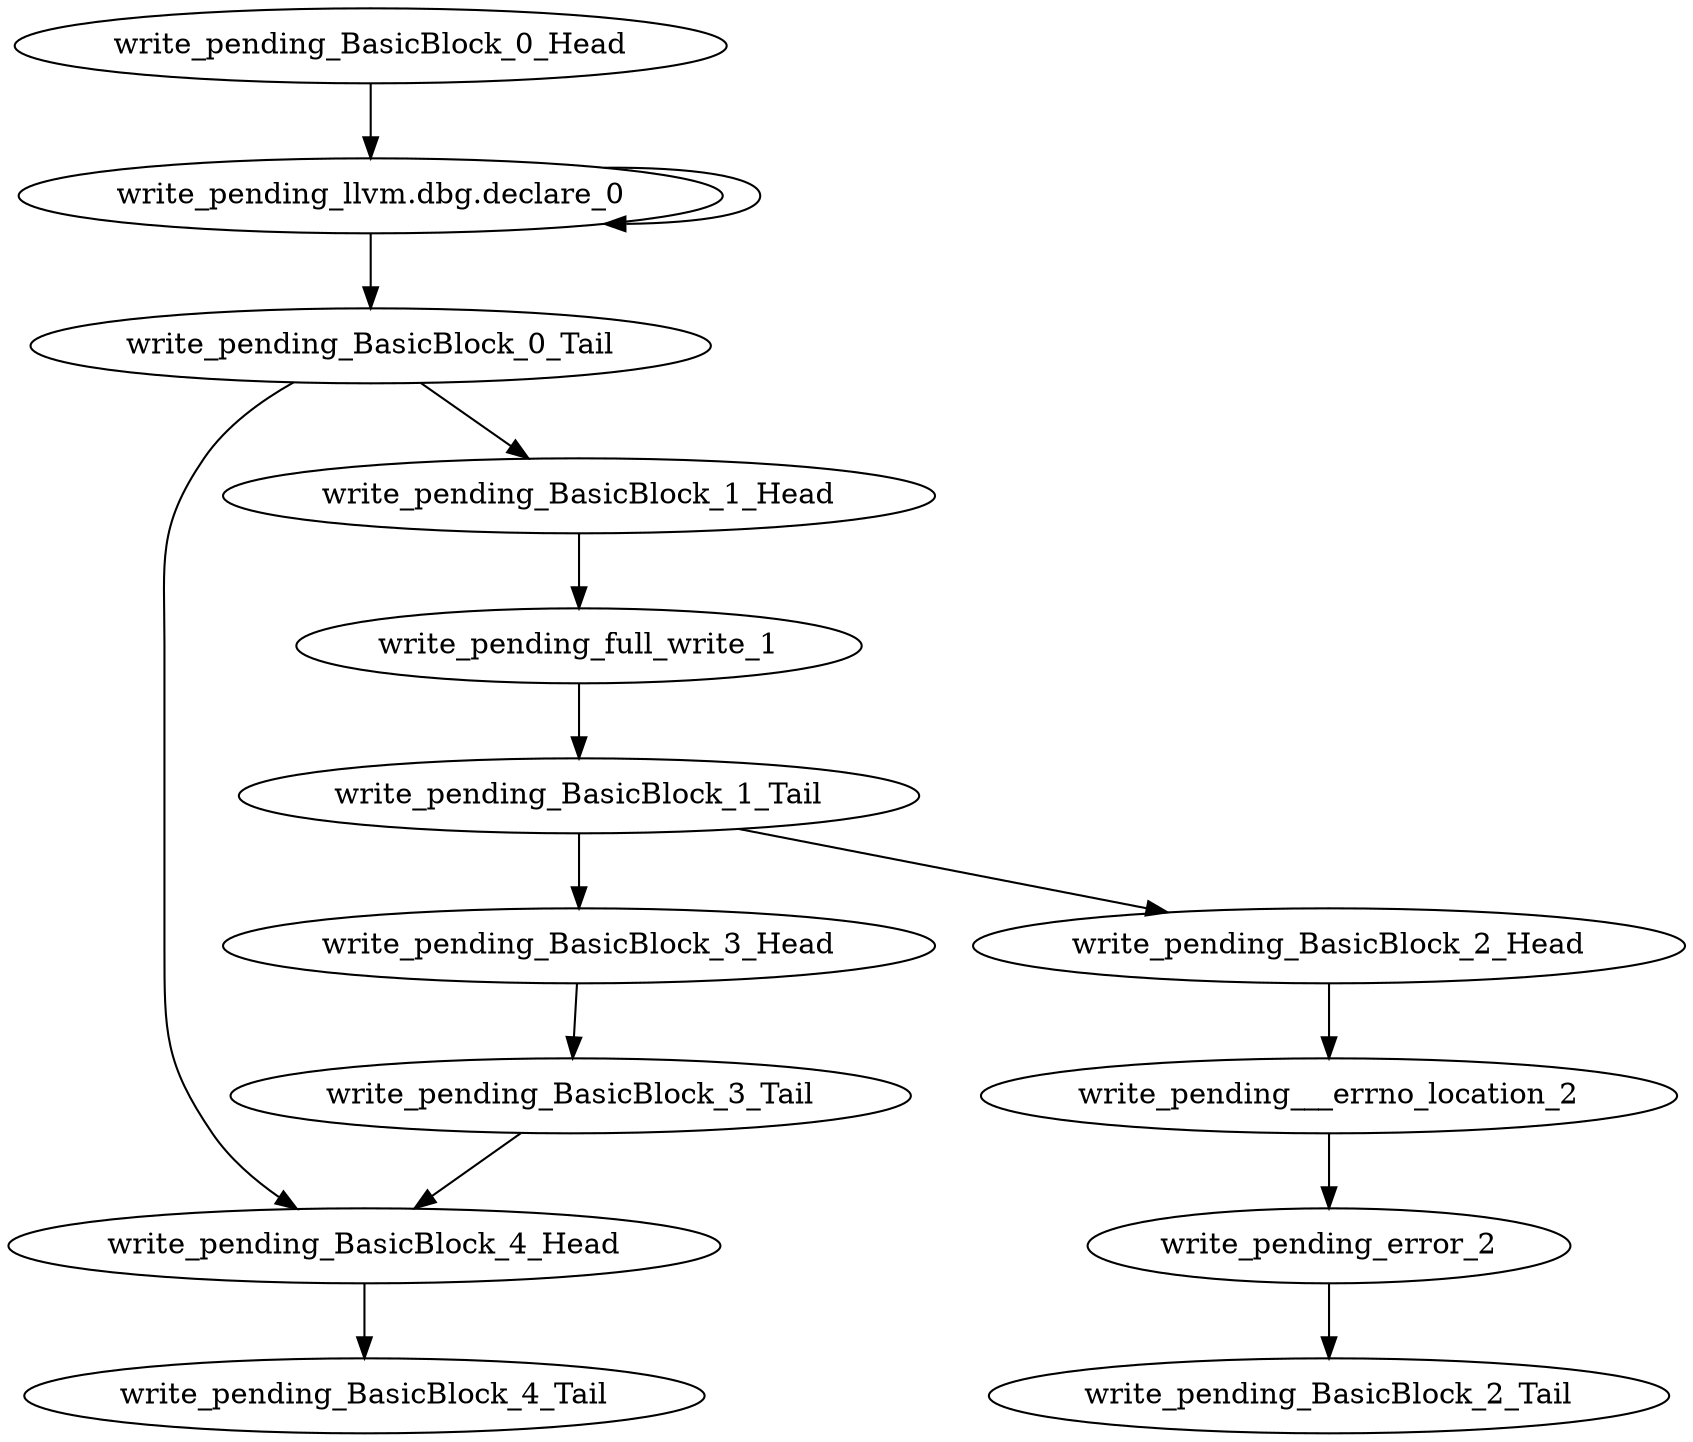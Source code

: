 digraph G {
    "write_pending_BasicBlock_0_Head" -> "write_pending_llvm.dbg.declare_0"
    "write_pending_error_2" -> "write_pending_BasicBlock_2_Tail"
    "write_pending_BasicBlock_1_Tail" -> "write_pending_BasicBlock_3_Head"
    "write_pending_BasicBlock_1_Tail" -> "write_pending_BasicBlock_2_Head"
    "write_pending_BasicBlock_4_Head" -> "write_pending_BasicBlock_4_Tail"
    "write_pending_BasicBlock_0_Tail" -> "write_pending_BasicBlock_4_Head"
    "write_pending_BasicBlock_0_Tail" -> "write_pending_BasicBlock_1_Head"
    "write_pending_BasicBlock_1_Head" -> "write_pending_full_write_1"
    "write_pending_BasicBlock_3_Head" -> "write_pending_BasicBlock_3_Tail"
    "write_pending_full_write_1" -> "write_pending_BasicBlock_1_Tail"
    "write_pending_BasicBlock_2_Head" -> "write_pending___errno_location_2"
    "write_pending_llvm.dbg.declare_0" -> "write_pending_BasicBlock_0_Tail"
    "write_pending_llvm.dbg.declare_0" -> "write_pending_llvm.dbg.declare_0"
    "write_pending___errno_location_2" -> "write_pending_error_2"
    "write_pending_BasicBlock_3_Tail" -> "write_pending_BasicBlock_4_Head"
}
